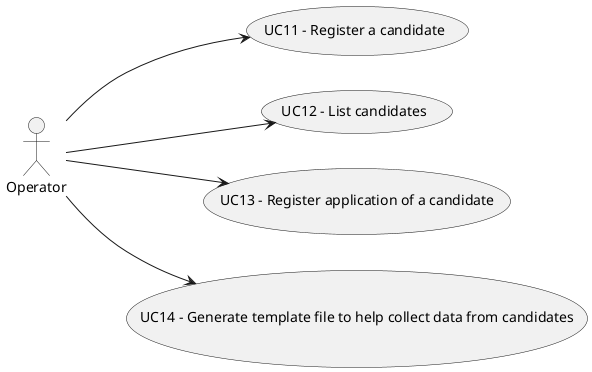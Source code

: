 @startuml

actor Operator as op

left to right direction

op --> (UC11 - Register a candidate)
op --> (UC12 - List candidates)
op --> (UC13 - Register application of a candidate)
op --> (UC14 - Generate template file to help collect data from candidates)

@enduml